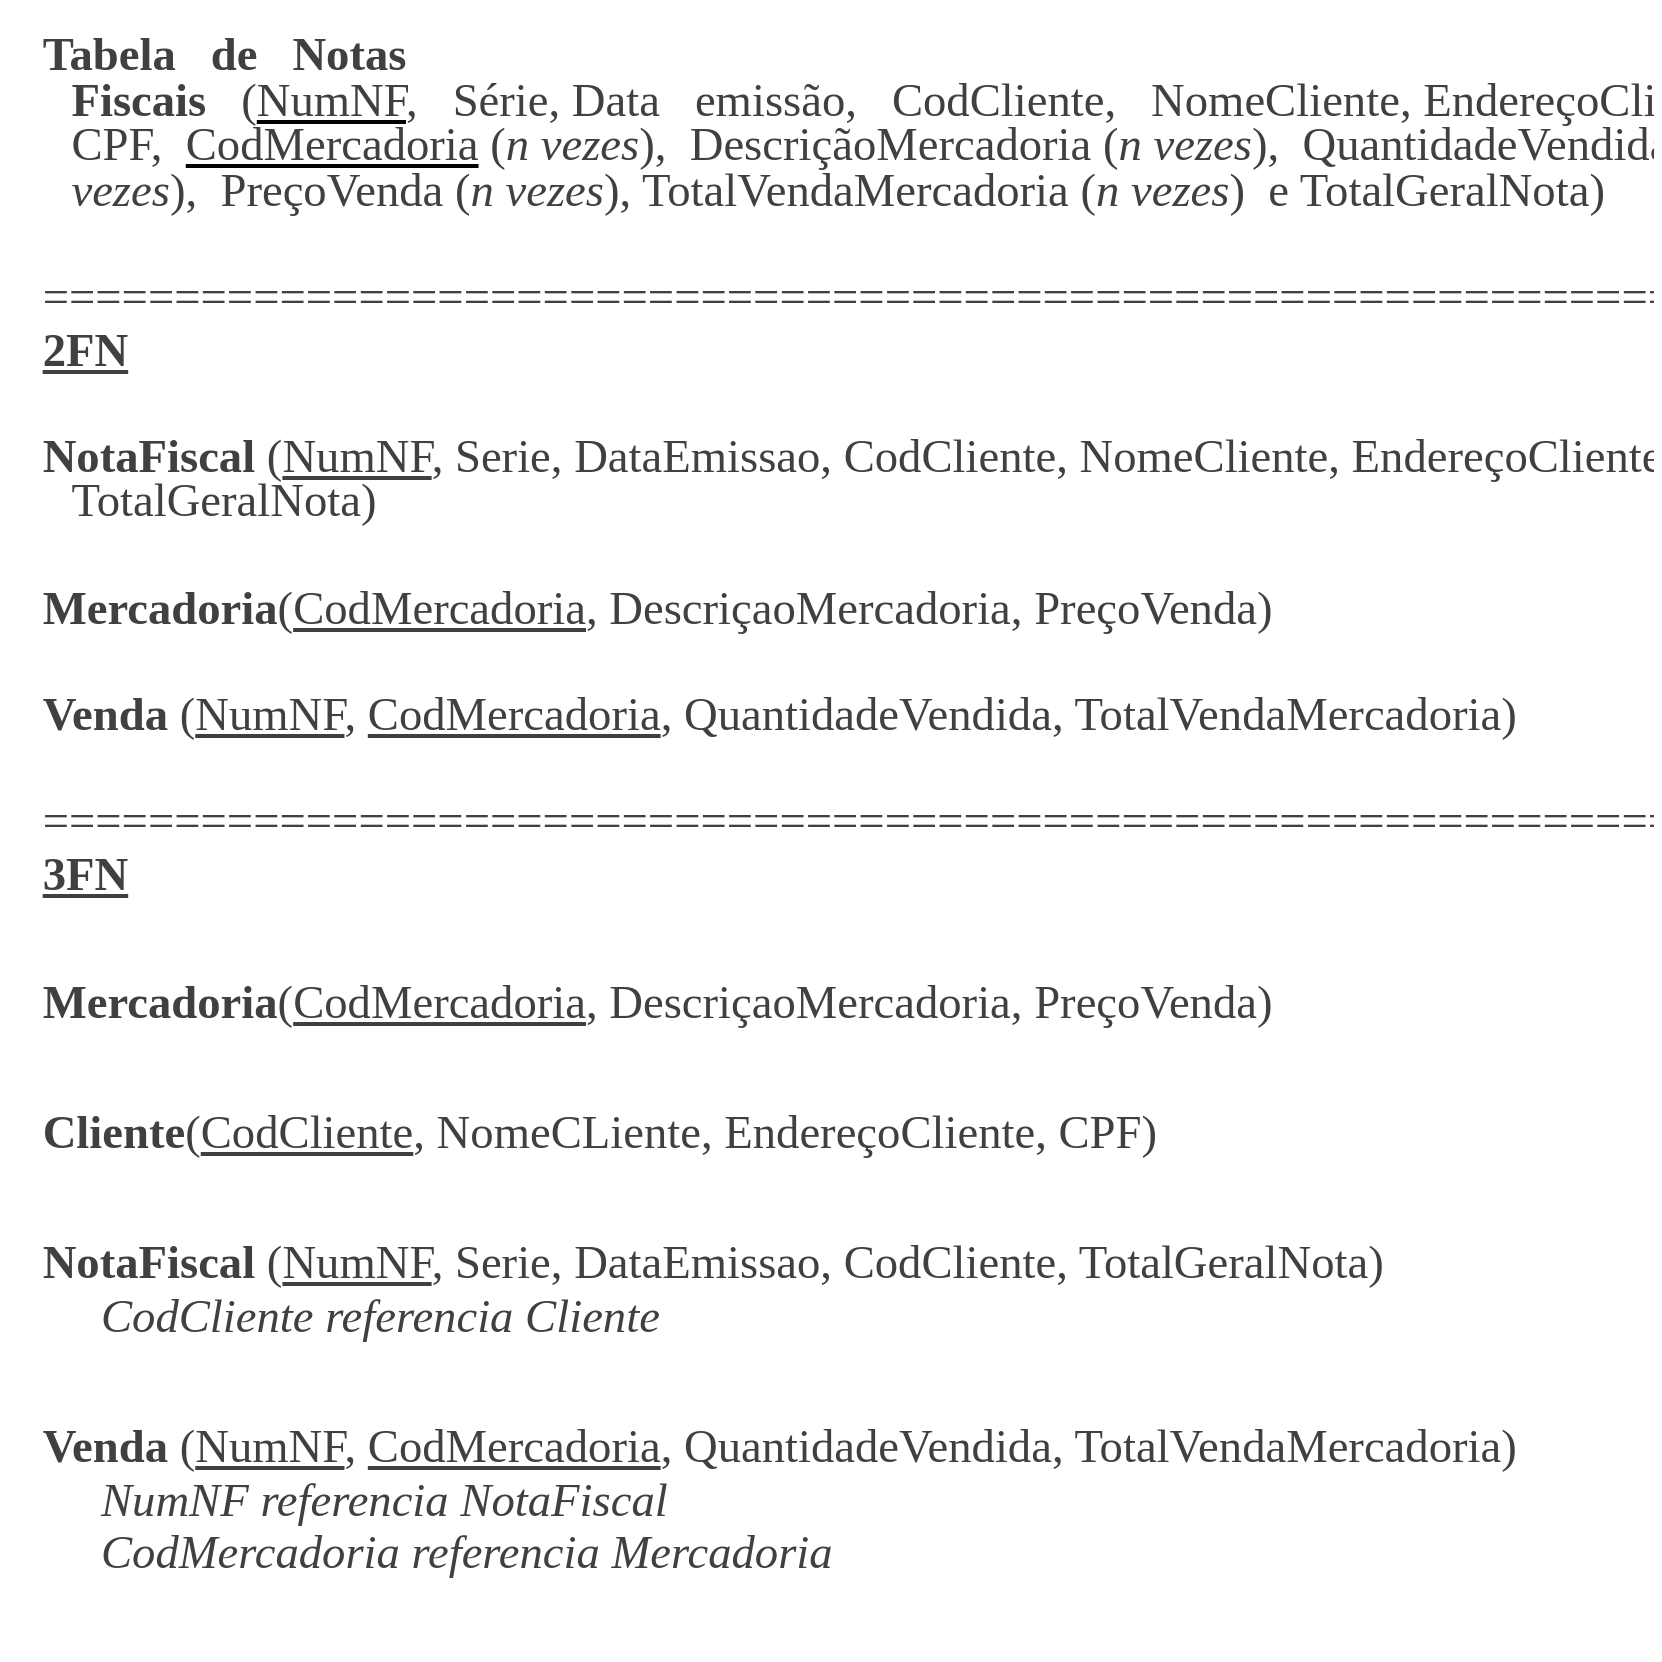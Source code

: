 <mxfile version="13.8.9-1" type="device"><diagram id="N0Um8JTCYkGiy-vubaoX" name="Page-1"><mxGraphModel dx="1292" dy="1655" grid="1" gridSize="10" guides="1" tooltips="1" connect="1" arrows="1" fold="1" page="1" pageScale="1" pageWidth="827" pageHeight="1169" math="0" shadow="0"><root><mxCell id="0"/><mxCell id="1" parent="0"/><mxCell id="pI8VazKvI34PfPmG5lRh-1" value="&lt;h1&gt;&lt;div class=&quot;O1&quot; style=&quot;line-height: 90% ; margin-top: 1.5pt ; margin-bottom: 3pt ; margin-left: 0.32in ; text-indent: -0.15in ; direction: ltr ; unicode-bidi: embed ; word-break: normal&quot;&gt;&lt;span style=&quot;font-size: 17.5pt ; font-family: &amp;#34;calibri&amp;#34; ; color: rgb(64 , 64 , 64)&quot;&gt;Tabela&amp;nbsp;&amp;nbsp; de&amp;nbsp;&amp;nbsp; Notas&amp;nbsp;&amp;nbsp;&lt;br&gt;Fiscais&lt;span style=&quot;font-weight: normal&quot;&gt;&amp;nbsp;&amp;nbsp; &lt;/span&gt;&lt;/span&gt;&lt;span style=&quot;font-weight: normal ; font-size: 17.5pt ; font-family: &amp;#34;calibri&amp;#34; ; color: rgb(64 , 64 , 64)&quot;&gt;(&lt;/span&gt;&lt;u style=&quot;font-weight: normal&quot;&gt;&lt;span style=&quot;font-size: 17.5pt ; font-family: &amp;#34;calibri&amp;#34; ; color: #404040&quot;&gt;NumNF&lt;/span&gt;&lt;/u&gt;&lt;span style=&quot;font-weight: normal ; font-size: 17.5pt ; font-family: &amp;#34;calibri&amp;#34; ; color: rgb(64 , 64 , 64)&quot;&gt;,&amp;nbsp;&amp;nbsp; Série,&amp;nbsp;Data&amp;nbsp;&amp;nbsp; emissão,&amp;nbsp;&amp;nbsp; &lt;/span&gt;&lt;span style=&quot;font-weight: normal ; font-size: 17.5pt ; font-family: &amp;#34;calibri&amp;#34; ; color: rgb(64 , 64 , 64)&quot;&gt;CodCliente&lt;/span&gt;&lt;span style=&quot;font-weight: normal ; font-size: 17.5pt ; font-family: &amp;#34;calibri&amp;#34; ; color: rgb(64 , 64 , 64)&quot;&gt;,&amp;nbsp;&amp;nbsp; &lt;/span&gt;&lt;span style=&quot;font-weight: normal ; font-size: 17.5pt ; font-family: &amp;#34;calibri&amp;#34; ; color: rgb(64 , 64 , 64)&quot;&gt;NomeCliente&lt;/span&gt;&lt;span style=&quot;font-weight: normal ; font-size: 17.5pt ; font-family: &amp;#34;calibri&amp;#34; ; color: rgb(64 , 64 , 64)&quot;&gt;, &lt;/span&gt;&lt;span style=&quot;font-weight: normal ; font-size: 17.5pt ; font-family: &amp;#34;calibri&amp;#34; ; color: rgb(64 , 64 , 64)&quot;&gt;EndereçoCliente&lt;/span&gt;&lt;span style=&quot;font-weight: normal ; font-size: 17.5pt ; font-family: &amp;#34;calibri&amp;#34; ; color: rgb(64 , 64 , 64)&quot;&gt;,&amp;nbsp; CPF,&amp;nbsp; &lt;/span&gt;&lt;u style=&quot;font-weight: normal&quot;&gt;&lt;span style=&quot;font-size: 17.5pt ; font-family: &amp;#34;calibri&amp;#34; ; color: #404040&quot;&gt;CodMercadoria&lt;/span&gt;&lt;/u&gt;&lt;span style=&quot;font-weight: normal ; font-size: 17.5pt ; font-family: &amp;#34;calibri&amp;#34; ; color: rgb(64 , 64 , 64)&quot;&gt; (&lt;/span&gt;&lt;span style=&quot;font-weight: normal ; font-size: 17.5pt ; font-family: &amp;#34;calibri&amp;#34; ; color: rgb(64 , 64 , 64) ; font-style: italic&quot;&gt;n vezes&lt;/span&gt;&lt;span style=&quot;font-weight: normal ; font-size: 17.5pt ; font-family: &amp;#34;calibri&amp;#34; ; color: rgb(64 , 64 , 64)&quot;&gt;),&amp;nbsp; &lt;/span&gt;&lt;span style=&quot;font-weight: normal ; font-size: 17.5pt ; font-family: &amp;#34;calibri&amp;#34; ; color: rgb(64 , 64 , 64)&quot;&gt;DescriçãoMercadoria&lt;/span&gt;&lt;span style=&quot;font-weight: normal ; font-size: 17.5pt ; font-family: &amp;#34;calibri&amp;#34; ; color: rgb(64 , 64 , 64)&quot;&gt; (&lt;/span&gt;&lt;span style=&quot;font-weight: normal ; font-size: 17.5pt ; font-family: &amp;#34;calibri&amp;#34; ; color: rgb(64 , 64 , 64) ; font-style: italic&quot;&gt;n vezes&lt;/span&gt;&lt;span style=&quot;font-weight: normal ; font-size: 17.5pt ; font-family: &amp;#34;calibri&amp;#34; ; color: rgb(64 , 64 , 64)&quot;&gt;),&amp;nbsp; &lt;/span&gt;&lt;span style=&quot;font-weight: normal ; font-size: 17.5pt ; font-family: &amp;#34;calibri&amp;#34; ; color: rgb(64 , 64 , 64)&quot;&gt;QuantidadeVendida&lt;/span&gt;&lt;span style=&quot;font-weight: normal ; font-size: 17.5pt ; font-family: &amp;#34;calibri&amp;#34; ; color: rgb(64 , 64 , 64)&quot;&gt; (&lt;/span&gt;&lt;span style=&quot;font-weight: normal ; font-size: 17.5pt ; font-family: &amp;#34;calibri&amp;#34; ; color: rgb(64 , 64 , 64) ; font-style: italic&quot;&gt;n vezes&lt;/span&gt;&lt;span style=&quot;font-weight: normal ; font-size: 17.5pt ; font-family: &amp;#34;calibri&amp;#34; ; color: rgb(64 , 64 , 64)&quot;&gt;),&amp;nbsp; &lt;/span&gt;&lt;span style=&quot;font-weight: normal ; font-size: 17.5pt ; font-family: &amp;#34;calibri&amp;#34; ; color: rgb(64 , 64 , 64)&quot;&gt;PreçoVenda&lt;/span&gt;&lt;span style=&quot;font-weight: normal ; font-size: 17.5pt ; font-family: &amp;#34;calibri&amp;#34; ; color: rgb(64 , 64 , 64)&quot;&gt; (&lt;/span&gt;&lt;span style=&quot;font-weight: normal ; font-size: 17.5pt ; font-family: &amp;#34;calibri&amp;#34; ; color: rgb(64 , 64 , 64) ; font-style: italic&quot;&gt;n vezes&lt;/span&gt;&lt;span style=&quot;font-weight: normal ; font-size: 17.5pt ; font-family: &amp;#34;calibri&amp;#34; ; color: rgb(64 , 64 , 64)&quot;&gt;), &lt;/span&gt;&lt;span style=&quot;font-weight: normal ; font-size: 17.5pt ; font-family: &amp;#34;calibri&amp;#34; ; color: rgb(64 , 64 , 64)&quot;&gt;TotalVendaMercadoria&lt;/span&gt;&lt;span style=&quot;font-weight: normal ; font-size: 17.5pt ; font-family: &amp;#34;calibri&amp;#34; ; color: rgb(64 , 64 , 64)&quot;&gt; (&lt;/span&gt;&lt;span style=&quot;font-weight: normal ; font-size: 17.5pt ; font-family: &amp;#34;calibri&amp;#34; ; color: rgb(64 , 64 , 64) ; font-style: italic&quot;&gt;n vezes&lt;/span&gt;&lt;span style=&quot;font-weight: normal ; font-size: 17.5pt ; font-family: &amp;#34;calibri&amp;#34; ; color: rgb(64 , 64 , 64)&quot;&gt;)&amp;nbsp; e &lt;/span&gt;&lt;span style=&quot;font-weight: normal ; font-size: 17.5pt ; font-family: &amp;#34;calibri&amp;#34; ; color: rgb(64 , 64 , 64)&quot;&gt;TotalGeralNota&lt;/span&gt;&lt;span style=&quot;font-weight: normal ; font-size: 17.5pt ; font-family: &amp;#34;calibri&amp;#34; ; color: rgb(64 , 64 , 64)&quot;&gt;)&lt;/span&gt;&lt;/div&gt;&lt;div class=&quot;O1&quot; style=&quot;line-height: 90% ; margin-top: 1.5pt ; margin-bottom: 3pt ; margin-left: 0.32in ; text-indent: -0.15in ; direction: ltr ; unicode-bidi: embed ; word-break: normal&quot;&gt;&lt;span style=&quot;font-weight: normal ; font-size: 17.5pt ; font-family: &amp;#34;calibri&amp;#34; ; color: rgb(64 , 64 , 64)&quot;&gt;&lt;br&gt;&lt;/span&gt;&lt;/div&gt;&lt;div class=&quot;O1&quot; style=&quot;line-height: 90% ; margin-top: 1.5pt ; margin-bottom: 3pt ; margin-left: 0.32in ; text-indent: -0.15in ; direction: ltr ; unicode-bidi: embed ; word-break: normal&quot;&gt;&lt;span style=&quot;font-weight: normal ; font-size: 17.5pt ; font-family: &amp;#34;calibri&amp;#34; ; color: rgb(64 , 64 , 64)&quot;&gt;=====================================================================&lt;/span&gt;&lt;/div&gt;&lt;div class=&quot;O1&quot; style=&quot;line-height: 90% ; margin-top: 1.5pt ; margin-bottom: 3pt ; margin-left: 0.32in ; text-indent: -0.15in ; direction: ltr ; unicode-bidi: embed ; word-break: normal&quot;&gt;&lt;span style=&quot;color: rgb(64 , 64 , 64) ; font-family: &amp;#34;calibri&amp;#34; ; font-size: 17.5pt ; text-indent: -0.15in&quot;&gt;&lt;u&gt;2FN&lt;/u&gt;&lt;/span&gt;&lt;br&gt;&lt;/div&gt;&lt;div class=&quot;O1&quot; style=&quot;line-height: 90% ; margin-top: 1.5pt ; margin-bottom: 3pt ; margin-left: 0.32in ; text-indent: -0.15in ; direction: ltr ; unicode-bidi: embed ; word-break: normal&quot;&gt;&lt;span style=&quot;font-size: 17.5pt ; font-family: &amp;#34;calibri&amp;#34; ; color: rgb(64 , 64 , 64)&quot;&gt;&lt;br&gt;&lt;/span&gt;&lt;/div&gt;&lt;div class=&quot;O1&quot; style=&quot;line-height: 90% ; margin-top: 1.5pt ; margin-bottom: 3pt ; margin-left: 0.32in ; text-indent: -0.15in ; direction: ltr ; unicode-bidi: embed ; word-break: normal&quot;&gt;&lt;span style=&quot;font-size: 17.5pt ; font-family: &amp;#34;calibri&amp;#34; ; color: rgb(64 , 64 , 64)&quot;&gt;NotaFiscal &lt;span style=&quot;font-weight: normal&quot;&gt;(&lt;u&gt;NumNF&lt;/u&gt;, Serie, DataEmissao, CodCliente, NomeCliente, EndereçoCliente, CPF, TotalGeralNota)&lt;/span&gt;&lt;/span&gt;&lt;/div&gt;&lt;div class=&quot;O1&quot; style=&quot;line-height: 90% ; margin-top: 1.5pt ; margin-bottom: 3pt ; margin-left: 0.32in ; text-indent: -0.15in ; direction: ltr ; unicode-bidi: embed ; word-break: normal&quot;&gt;&lt;span style=&quot;font-size: 17.5pt ; font-family: &amp;#34;calibri&amp;#34; ; color: rgb(64 , 64 , 64)&quot;&gt;&lt;span style=&quot;font-weight: normal&quot;&gt;&lt;br&gt;&lt;/span&gt;&lt;/span&gt;&lt;/div&gt;&lt;div class=&quot;O1&quot; style=&quot;line-height: 90% ; margin-top: 1.5pt ; margin-bottom: 3pt ; margin-left: 0.32in ; text-indent: -0.15in ; direction: ltr ; unicode-bidi: embed ; word-break: normal&quot;&gt;&lt;span style=&quot;font-size: 17.5pt ; font-family: &amp;#34;calibri&amp;#34; ; color: rgb(64 , 64 , 64)&quot;&gt;Mercadoria&lt;span style=&quot;font-weight: normal&quot;&gt;(&lt;u&gt;CodMercadoria&lt;/u&gt;, DescriçaoMercadoria, PreçoVenda)&lt;/span&gt;&lt;/span&gt;&lt;/div&gt;&lt;div class=&quot;O1&quot; style=&quot;line-height: 90% ; margin-top: 1.5pt ; margin-bottom: 3pt ; margin-left: 0.32in ; text-indent: -0.15in ; direction: ltr ; unicode-bidi: embed ; word-break: normal&quot;&gt;&lt;span style=&quot;font-size: 17.5pt ; font-family: &amp;#34;calibri&amp;#34; ; color: rgb(64 , 64 , 64)&quot;&gt;&lt;span style=&quot;font-weight: normal&quot;&gt;&lt;br&gt;&lt;/span&gt;&lt;/span&gt;&lt;/div&gt;&lt;div class=&quot;O1&quot; style=&quot;line-height: 90% ; margin-top: 1.5pt ; margin-bottom: 3pt ; margin-left: 0.32in ; text-indent: -0.15in ; direction: ltr ; unicode-bidi: embed ; word-break: normal&quot;&gt;&lt;span style=&quot;font-size: 17.5pt ; font-family: &amp;#34;calibri&amp;#34; ; color: rgb(64 , 64 , 64)&quot;&gt;Venda &lt;span style=&quot;font-weight: normal&quot;&gt;(&lt;u&gt;NumNF&lt;/u&gt;, &lt;u&gt;CodMercadoria&lt;/u&gt;, QuantidadeVendida, TotalVendaMercadoria)&lt;/span&gt;&lt;/span&gt;&lt;/div&gt;&lt;div class=&quot;O1&quot; style=&quot;line-height: 90% ; margin-top: 1.5pt ; margin-bottom: 3pt ; margin-left: 0.32in ; text-indent: -0.15in ; direction: ltr ; unicode-bidi: embed ; word-break: normal&quot;&gt;&lt;span style=&quot;font-size: 17.5pt ; font-family: &amp;#34;calibri&amp;#34; ; color: rgb(64 , 64 , 64)&quot;&gt;&lt;span style=&quot;font-weight: normal&quot;&gt;&lt;br&gt;&lt;/span&gt;&lt;/span&gt;&lt;/div&gt;&lt;div class=&quot;O1&quot; style=&quot;line-height: 90% ; margin-top: 1.5pt ; margin-bottom: 3pt ; margin-left: 0.32in ; text-indent: -0.15in ; direction: ltr ; unicode-bidi: embed ; word-break: normal&quot;&gt;&lt;span style=&quot;font-size: 17.5pt ; font-family: &amp;#34;calibri&amp;#34; ; color: rgb(64 , 64 , 64)&quot;&gt;&lt;span style=&quot;font-weight: normal&quot;&gt;=====================================================================&lt;/span&gt;&lt;/span&gt;&lt;/div&gt;&lt;div class=&quot;O1&quot; style=&quot;line-height: 90% ; margin-top: 1.5pt ; margin-bottom: 3pt ; margin-left: 0.32in ; text-indent: -0.15in ; direction: ltr ; unicode-bidi: embed ; word-break: normal&quot;&gt;&lt;span style=&quot;font-size: 17.5pt ; font-family: &amp;#34;calibri&amp;#34; ; color: rgb(64 , 64 , 64)&quot;&gt;&lt;u&gt;3FN&lt;/u&gt;&lt;/span&gt;&lt;/div&gt;&lt;div class=&quot;O1&quot; style=&quot;line-height: 90% ; margin-top: 1.5pt ; margin-bottom: 3pt ; margin-left: 0.32in ; text-indent: -0.15in ; direction: ltr ; unicode-bidi: embed ; word-break: normal&quot;&gt;&lt;br&gt;&lt;/div&gt;&lt;/h1&gt;&lt;h1&gt;&lt;div class=&quot;O1&quot; style=&quot;line-height: 21.6px ; margin-top: 1.5pt ; margin-bottom: 3pt ; margin-left: 0.32in ; text-indent: -0.15in ; direction: ltr ; unicode-bidi: embed ; word-break: normal&quot;&gt;&lt;span style=&quot;font-size: 17.5pt ; font-family: &amp;#34;calibri&amp;#34; ; color: rgb(64 , 64 , 64)&quot;&gt;Mercadoria&lt;span style=&quot;font-weight: normal&quot;&gt;(&lt;u&gt;CodMercadoria&lt;/u&gt;, DescriçaoMercadoria, PreçoVenda)&lt;/span&gt;&lt;/span&gt;&lt;/div&gt;&lt;div class=&quot;O1&quot; style=&quot;line-height: 21.6px ; margin-top: 1.5pt ; margin-bottom: 3pt ; margin-left: 0.32in ; text-indent: -0.15in ; direction: ltr ; unicode-bidi: embed ; word-break: normal&quot;&gt;&lt;span style=&quot;font-size: 17.5pt ; font-family: &amp;#34;calibri&amp;#34; ; color: rgb(64 , 64 , 64)&quot;&gt;&lt;span style=&quot;font-weight: normal&quot;&gt;&lt;br&gt;&lt;/span&gt;&lt;/span&gt;&lt;/div&gt;&lt;/h1&gt;&lt;h1&gt;&lt;div class=&quot;O1&quot; style=&quot;line-height: 21.6px ; margin-top: 1.5pt ; margin-bottom: 3pt ; margin-left: 0.32in ; text-indent: -0.15in ; direction: ltr ; unicode-bidi: embed ; word-break: normal&quot;&gt;&lt;span style=&quot;font-size: 17.5pt ; font-family: &amp;#34;calibri&amp;#34; ; color: rgb(64 , 64 , 64)&quot;&gt;Cliente&lt;span style=&quot;font-weight: normal&quot;&gt;(&lt;u&gt;CodCliente&lt;/u&gt;, NomeCLiente, EndereçoCliente, CPF)&lt;/span&gt;&lt;/span&gt;&lt;/div&gt;&lt;div class=&quot;O1&quot; style=&quot;line-height: 21.6px ; margin-top: 1.5pt ; margin-bottom: 3pt ; margin-left: 0.32in ; text-indent: -0.15in ; direction: ltr ; unicode-bidi: embed ; word-break: normal&quot;&gt;&lt;span style=&quot;font-size: 17.5pt ; font-family: &amp;#34;calibri&amp;#34; ; color: rgb(64 , 64 , 64)&quot;&gt;&lt;span style=&quot;font-weight: normal&quot;&gt;&lt;br&gt;&lt;/span&gt;&lt;/span&gt;&lt;/div&gt;&lt;div class=&quot;O1&quot; style=&quot;line-height: 21.6px ; margin-top: 1.5pt ; margin-bottom: 3pt ; margin-left: 0.32in ; text-indent: -0.15in ; direction: ltr ; unicode-bidi: embed ; word-break: normal&quot;&gt;&lt;/div&gt;&lt;/h1&gt;&lt;h1&gt;&lt;div class=&quot;O1&quot; style=&quot;line-height: 21.6px ; margin-top: 1.5pt ; margin-bottom: 3pt ; margin-left: 0.32in ; text-indent: -0.15in ; direction: ltr ; unicode-bidi: embed ; word-break: normal&quot;&gt;&lt;span style=&quot;font-size: 17.5pt ; font-family: &amp;#34;calibri&amp;#34; ; color: rgb(64 , 64 , 64)&quot;&gt;NotaFiscal&amp;nbsp;&lt;span style=&quot;font-weight: normal&quot;&gt;(&lt;u&gt;NumNF&lt;/u&gt;, Serie, DataEmissao, CodCliente, TotalGeralNota)&lt;/span&gt;&lt;/span&gt;&lt;/div&gt;&lt;div class=&quot;O1&quot; style=&quot;line-height: 21.6px ; margin-top: 1.5pt ; margin-bottom: 3pt ; margin-left: 0.32in ; text-indent: -0.15in ; direction: ltr ; unicode-bidi: embed ; word-break: normal&quot;&gt;&lt;span style=&quot;font-size: 17.5pt ; font-family: &amp;#34;calibri&amp;#34; ; color: rgb(64 , 64 , 64)&quot;&gt;&lt;span style=&quot;font-weight: normal&quot;&gt;&lt;i&gt;&amp;nbsp; &amp;nbsp; &amp;nbsp;CodCliente referencia Cliente&lt;/i&gt;&lt;/span&gt;&lt;/span&gt;&lt;/div&gt;&lt;/h1&gt;&lt;h1&gt;&lt;div class=&quot;O1&quot; style=&quot;line-height: 21.6px ; margin-top: 1.5pt ; margin-bottom: 3pt ; margin-left: 0.32in ; text-indent: -0.15in ; direction: ltr ; unicode-bidi: embed ; word-break: normal&quot;&gt;&lt;/div&gt;&lt;/h1&gt;&lt;h1&gt;&lt;div class=&quot;O1&quot; style=&quot;line-height: 21.6px ; margin-top: 1.5pt ; margin-bottom: 3pt ; margin-left: 0.32in ; text-indent: -0.15in ; direction: ltr ; unicode-bidi: embed ; word-break: normal&quot;&gt;&lt;/div&gt;&lt;div class=&quot;O1&quot; style=&quot;line-height: 21.6px ; margin-top: 1.5pt ; margin-bottom: 3pt ; margin-left: 0.32in ; text-indent: -0.15in ; direction: ltr ; unicode-bidi: embed ; word-break: normal&quot;&gt;&lt;span style=&quot;font-size: 17.5pt ; font-family: &amp;#34;calibri&amp;#34; ; color: rgb(64 , 64 , 64)&quot;&gt;&lt;span style=&quot;font-weight: normal&quot;&gt;&lt;br&gt;&lt;/span&gt;&lt;/span&gt;&lt;/div&gt;&lt;div class=&quot;O1&quot; style=&quot;line-height: 21.6px ; margin-top: 1.5pt ; margin-bottom: 3pt ; margin-left: 0.32in ; text-indent: -0.15in ; direction: ltr ; unicode-bidi: embed ; word-break: normal&quot;&gt;&lt;span style=&quot;font-size: 17.5pt ; font-family: &amp;#34;calibri&amp;#34; ; color: rgb(64 , 64 , 64)&quot;&gt;Venda&amp;nbsp;&lt;span style=&quot;font-weight: normal&quot;&gt;(&lt;u&gt;NumNF&lt;/u&gt;,&amp;nbsp;&lt;u&gt;CodMercadoria&lt;/u&gt;, QuantidadeVendida, TotalVendaMercadoria)&lt;/span&gt;&lt;/span&gt;&lt;/div&gt;&lt;div class=&quot;O1&quot; style=&quot;line-height: 21.6px ; margin-top: 1.5pt ; margin-bottom: 3pt ; margin-left: 0.32in ; text-indent: -0.15in ; direction: ltr ; unicode-bidi: embed ; word-break: normal&quot;&gt;&lt;span style=&quot;font-size: 17.5pt ; font-family: &amp;#34;calibri&amp;#34; ; color: rgb(64 , 64 , 64)&quot;&gt;&lt;span style=&quot;font-weight: normal&quot;&gt;&lt;i&gt;&amp;nbsp; &amp;nbsp; &amp;nbsp;NumNF referencia NotaFiscal&lt;/i&gt;&lt;/span&gt;&lt;/span&gt;&lt;/div&gt;&lt;div class=&quot;O1&quot; style=&quot;line-height: 21.6px ; margin-top: 1.5pt ; margin-bottom: 3pt ; margin-left: 0.32in ; text-indent: -0.15in ; direction: ltr ; unicode-bidi: embed ; word-break: normal&quot;&gt;&lt;span style=&quot;font-size: 17.5pt ; font-family: &amp;#34;calibri&amp;#34; ; color: rgb(64 , 64 , 64)&quot;&gt;&lt;span style=&quot;font-weight: normal&quot;&gt;&lt;i&gt;&amp;nbsp; &amp;nbsp; &amp;nbsp;CodMercadoria referencia Mercadoria&lt;/i&gt;&lt;/span&gt;&lt;/span&gt;&lt;/div&gt;&lt;div class=&quot;O1&quot; style=&quot;line-height: 21.6px ; margin-top: 1.5pt ; margin-bottom: 3pt ; margin-left: 0.32in ; text-indent: -0.15in ; direction: ltr ; unicode-bidi: embed ; word-break: normal&quot;&gt;&lt;span style=&quot;font-size: 17.5pt ; font-family: &amp;#34;calibri&amp;#34; ; color: rgb(64 , 64 , 64)&quot;&gt;&lt;span style=&quot;font-weight: normal&quot;&gt;&lt;br&gt;&lt;/span&gt;&lt;/span&gt;&lt;/div&gt;&lt;div class=&quot;O1&quot; style=&quot;line-height: 21.6px ; margin-top: 1.5pt ; margin-bottom: 3pt ; margin-left: 0.32in ; text-indent: -0.15in ; direction: ltr ; unicode-bidi: embed ; word-break: normal&quot;&gt;&lt;br&gt;&lt;/div&gt;&lt;/h1&gt;&lt;h1&gt;&lt;div class=&quot;O1&quot; style=&quot;line-height: 90% ; margin-top: 1.5pt ; margin-bottom: 3pt ; margin-left: 0.32in ; text-indent: -0.15in ; direction: ltr ; unicode-bidi: embed ; word-break: normal&quot;&gt;&lt;span style=&quot;font-size: 17.5pt ; font-family: &amp;#34;calibri&amp;#34; ; color: rgb(64 , 64 , 64)&quot;&gt;&lt;br&gt;&lt;/span&gt;&lt;/div&gt;&lt;div class=&quot;O1&quot; style=&quot;line-height: 90% ; margin-top: 1.5pt ; margin-bottom: 3pt ; margin-left: 0.32in ; text-indent: -0.15in ; direction: ltr ; unicode-bidi: embed ; word-break: normal&quot;&gt;&lt;br&gt;&lt;/div&gt;&lt;/h1&gt;" style="text;html=1;strokeColor=none;fillColor=none;spacing=5;spacingTop=-20;whiteSpace=wrap;overflow=hidden;rounded=0;" vertex="1" parent="1"><mxGeometry y="-680" width="830" height="820" as="geometry"/></mxCell></root></mxGraphModel></diagram></mxfile>